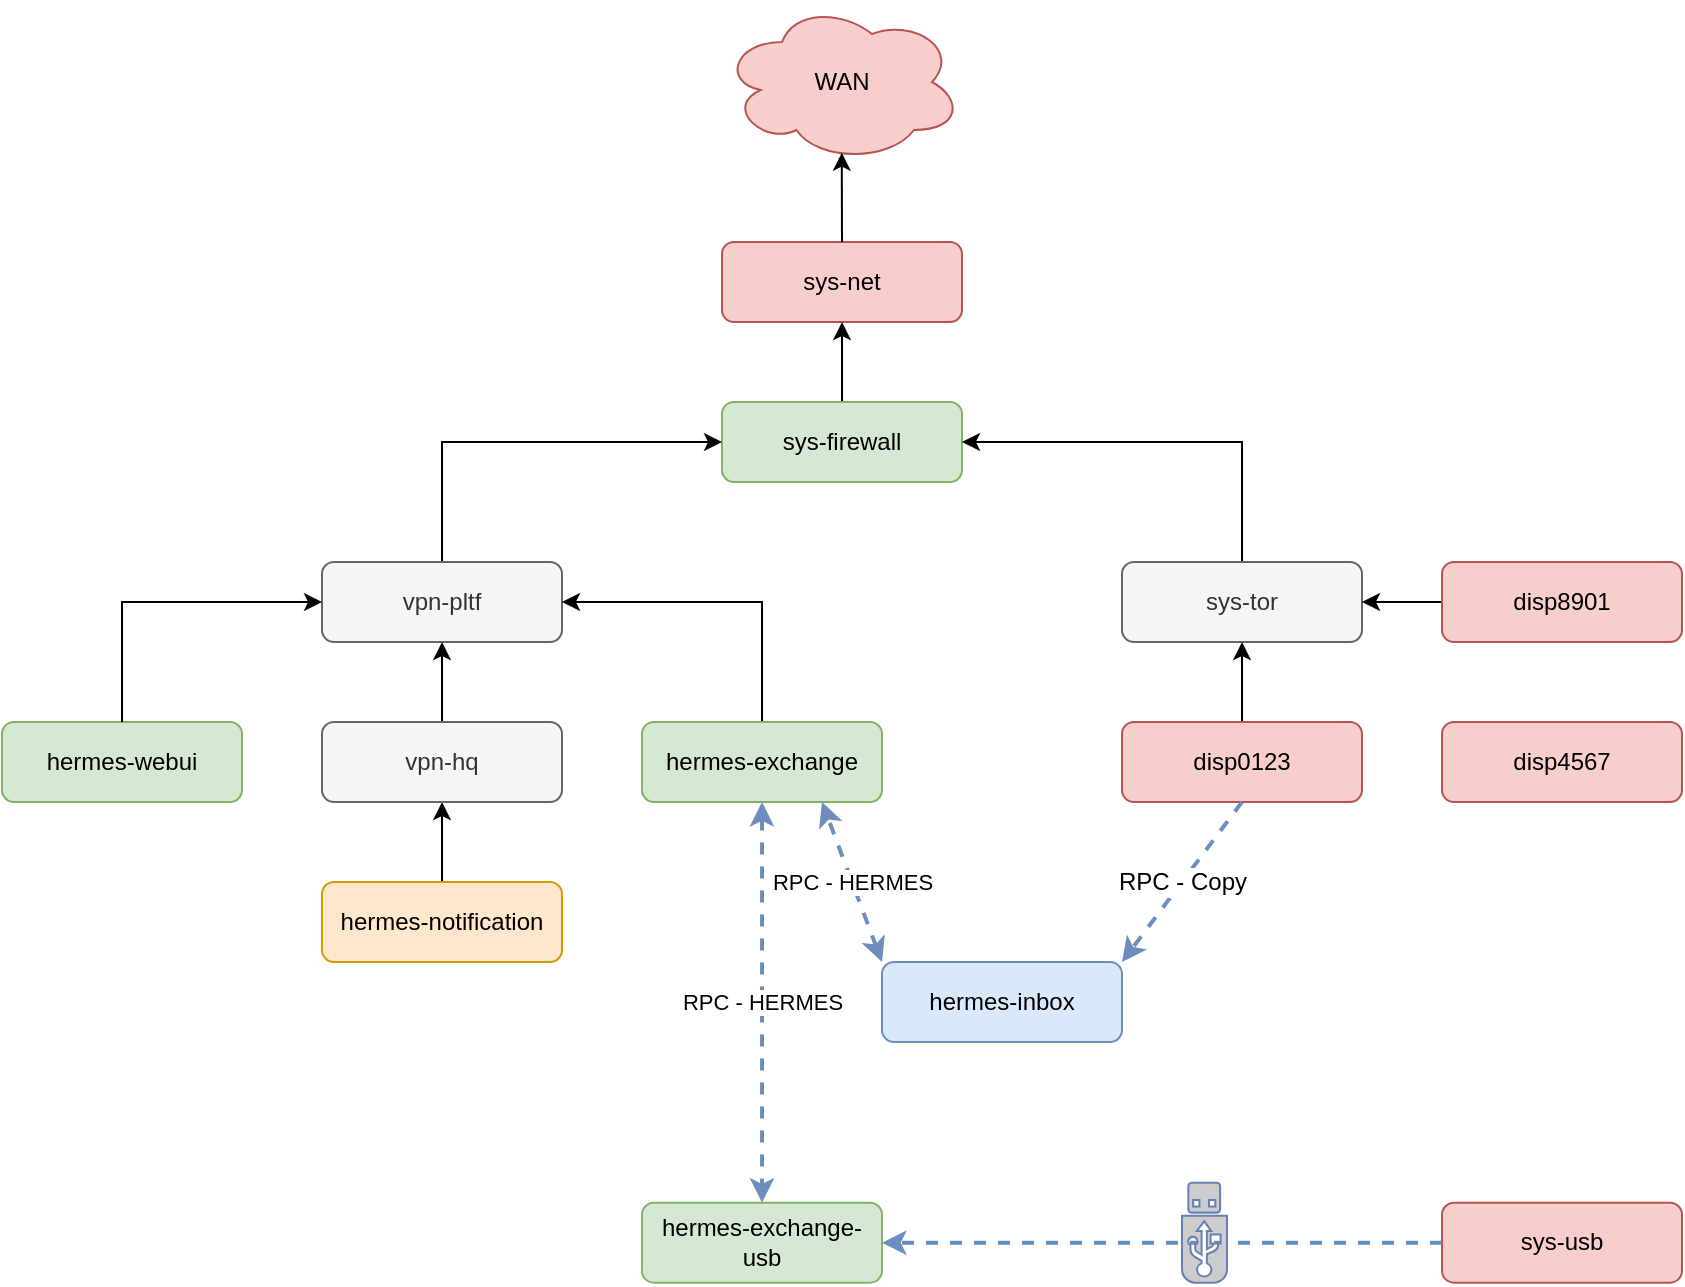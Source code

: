 <mxfile version="22.1.18" type="device">
  <diagram name="Page-1" id="rzfqNEz1y1nhqNOdd01H">
    <mxGraphModel dx="1025" dy="893" grid="1" gridSize="10" guides="1" tooltips="1" connect="1" arrows="1" fold="1" page="1" pageScale="1" pageWidth="850" pageHeight="1100" math="0" shadow="0">
      <root>
        <mxCell id="0" />
        <mxCell id="1" parent="0" />
        <mxCell id="dy2X4eCza_hxjk_AujWN-1" value="sys-net" style="rounded=1;whiteSpace=wrap;html=1;fillColor=#f8cecc;strokeColor=#b85450;" parent="1" vertex="1">
          <mxGeometry x="360" y="200" width="120" height="40" as="geometry" />
        </mxCell>
        <mxCell id="dy2X4eCza_hxjk_AujWN-18" style="edgeStyle=orthogonalEdgeStyle;rounded=0;orthogonalLoop=1;jettySize=auto;html=1;exitX=0.5;exitY=0;exitDx=0;exitDy=0;entryX=0.5;entryY=1;entryDx=0;entryDy=0;" parent="1" source="dy2X4eCza_hxjk_AujWN-3" target="dy2X4eCza_hxjk_AujWN-1" edge="1">
          <mxGeometry relative="1" as="geometry" />
        </mxCell>
        <mxCell id="dy2X4eCza_hxjk_AujWN-3" value="sys-firewall" style="rounded=1;whiteSpace=wrap;html=1;fillColor=#d5e8d4;strokeColor=#82b366;" parent="1" vertex="1">
          <mxGeometry x="360" y="280" width="120" height="40" as="geometry" />
        </mxCell>
        <mxCell id="dy2X4eCza_hxjk_AujWN-16" style="edgeStyle=orthogonalEdgeStyle;rounded=0;orthogonalLoop=1;jettySize=auto;html=1;exitX=0.5;exitY=0;exitDx=0;exitDy=0;entryX=1;entryY=0.5;entryDx=0;entryDy=0;" parent="1" source="dy2X4eCza_hxjk_AujWN-5" target="dy2X4eCza_hxjk_AujWN-3" edge="1">
          <mxGeometry relative="1" as="geometry" />
        </mxCell>
        <mxCell id="dy2X4eCza_hxjk_AujWN-5" value="sys-tor" style="rounded=1;whiteSpace=wrap;html=1;fillColor=#f5f5f5;fontColor=#333333;strokeColor=#666666;" parent="1" vertex="1">
          <mxGeometry x="560" y="360" width="120" height="40" as="geometry" />
        </mxCell>
        <mxCell id="dy2X4eCza_hxjk_AujWN-17" style="edgeStyle=orthogonalEdgeStyle;rounded=0;orthogonalLoop=1;jettySize=auto;html=1;exitX=0.5;exitY=0;exitDx=0;exitDy=0;entryX=0;entryY=0.5;entryDx=0;entryDy=0;" parent="1" source="dy2X4eCza_hxjk_AujWN-6" target="dy2X4eCza_hxjk_AujWN-3" edge="1">
          <mxGeometry relative="1" as="geometry" />
        </mxCell>
        <mxCell id="dy2X4eCza_hxjk_AujWN-6" value="vpn-pltf" style="rounded=1;whiteSpace=wrap;html=1;fillColor=#f5f5f5;fontColor=#333333;strokeColor=#666666;" parent="1" vertex="1">
          <mxGeometry x="160" y="360" width="120" height="40" as="geometry" />
        </mxCell>
        <mxCell id="dy2X4eCza_hxjk_AujWN-7" value="hermes-webui" style="rounded=1;whiteSpace=wrap;html=1;fillColor=#d5e8d4;strokeColor=#82b366;" parent="1" vertex="1">
          <mxGeometry y="440" width="120" height="40" as="geometry" />
        </mxCell>
        <mxCell id="dy2X4eCza_hxjk_AujWN-27" style="edgeStyle=orthogonalEdgeStyle;rounded=0;orthogonalLoop=1;jettySize=auto;html=1;exitX=0.5;exitY=0;exitDx=0;exitDy=0;entryX=1;entryY=0.5;entryDx=0;entryDy=0;" parent="1" source="dy2X4eCza_hxjk_AujWN-8" target="dy2X4eCza_hxjk_AujWN-6" edge="1">
          <mxGeometry relative="1" as="geometry" />
        </mxCell>
        <mxCell id="dy2X4eCza_hxjk_AujWN-8" value="hermes-exchange" style="rounded=1;whiteSpace=wrap;html=1;fillColor=#d5e8d4;strokeColor=#82b366;" parent="1" vertex="1">
          <mxGeometry x="320" y="440" width="120" height="40" as="geometry" />
        </mxCell>
        <mxCell id="dy2X4eCza_hxjk_AujWN-9" value="hermes-inbox" style="rounded=1;whiteSpace=wrap;html=1;fillColor=#dae8fc;strokeColor=#6c8ebf;" parent="1" vertex="1">
          <mxGeometry x="440" y="560" width="120" height="40" as="geometry" />
        </mxCell>
        <mxCell id="dy2X4eCza_hxjk_AujWN-11" value="hermes-exchange-usb" style="rounded=1;whiteSpace=wrap;html=1;fillColor=#d5e8d4;strokeColor=#82b366;" parent="1" vertex="1">
          <mxGeometry x="320" y="680.34" width="120" height="40" as="geometry" />
        </mxCell>
        <mxCell id="bXJqbScpxGk7BUfd9zr0-8" style="edgeStyle=orthogonalEdgeStyle;rounded=0;orthogonalLoop=1;jettySize=auto;html=1;exitX=0.5;exitY=0;exitDx=0;exitDy=0;entryX=0.5;entryY=1;entryDx=0;entryDy=0;" parent="1" source="dy2X4eCza_hxjk_AujWN-12" target="dy2X4eCza_hxjk_AujWN-5" edge="1">
          <mxGeometry relative="1" as="geometry" />
        </mxCell>
        <mxCell id="dy2X4eCza_hxjk_AujWN-12" value="disp0123" style="rounded=1;whiteSpace=wrap;html=1;fillColor=#f8cecc;strokeColor=#b85450;" parent="1" vertex="1">
          <mxGeometry x="560" y="440" width="120" height="40" as="geometry" />
        </mxCell>
        <mxCell id="dy2X4eCza_hxjk_AujWN-19" value="WAN" style="ellipse;shape=cloud;whiteSpace=wrap;html=1;fillColor=#f8cecc;strokeColor=#b85450;" parent="1" vertex="1">
          <mxGeometry x="360" y="80" width="120" height="80" as="geometry" />
        </mxCell>
        <mxCell id="dy2X4eCza_hxjk_AujWN-23" value="" style="endArrow=classic;html=1;rounded=0;entryX=0.499;entryY=0.942;entryDx=0;entryDy=0;entryPerimeter=0;exitX=0.5;exitY=0;exitDx=0;exitDy=0;" parent="1" source="dy2X4eCza_hxjk_AujWN-1" target="dy2X4eCza_hxjk_AujWN-19" edge="1">
          <mxGeometry width="50" height="50" relative="1" as="geometry">
            <mxPoint x="420" y="210" as="sourcePoint" />
            <mxPoint x="470" y="160" as="targetPoint" />
          </mxGeometry>
        </mxCell>
        <mxCell id="dy2X4eCza_hxjk_AujWN-26" style="edgeStyle=orthogonalEdgeStyle;rounded=0;orthogonalLoop=1;jettySize=auto;html=1;exitX=0.5;exitY=0;exitDx=0;exitDy=0;entryX=0;entryY=0.5;entryDx=0;entryDy=0;" parent="1" source="dy2X4eCza_hxjk_AujWN-7" target="dy2X4eCza_hxjk_AujWN-6" edge="1">
          <mxGeometry relative="1" as="geometry">
            <mxPoint x="120" y="409.48" as="sourcePoint" />
            <mxPoint x="150" y="380" as="targetPoint" />
          </mxGeometry>
        </mxCell>
        <mxCell id="dy2X4eCza_hxjk_AujWN-33" value="" style="endArrow=classic;html=1;rounded=0;exitX=0;exitY=0;exitDx=0;exitDy=0;entryX=0.75;entryY=1;entryDx=0;entryDy=0;dashed=1;strokeWidth=2;fillColor=#dae8fc;strokeColor=#6c8ebf;startArrow=classic;startFill=1;" parent="1" source="dy2X4eCza_hxjk_AujWN-9" target="dy2X4eCza_hxjk_AujWN-8" edge="1">
          <mxGeometry relative="1" as="geometry">
            <mxPoint x="400" y="560" as="sourcePoint" />
            <mxPoint x="500" y="560" as="targetPoint" />
          </mxGeometry>
        </mxCell>
        <mxCell id="dy2X4eCza_hxjk_AujWN-34" value="RPC - HERMES" style="edgeLabel;resizable=0;html=1;align=center;verticalAlign=middle;" parent="dy2X4eCza_hxjk_AujWN-33" connectable="0" vertex="1">
          <mxGeometry relative="1" as="geometry" />
        </mxCell>
        <mxCell id="dy2X4eCza_hxjk_AujWN-35" value="" style="endArrow=classic;html=1;rounded=0;exitX=0.5;exitY=1;exitDx=0;exitDy=0;entryX=0.5;entryY=0;entryDx=0;entryDy=0;dashed=1;strokeWidth=2;fillColor=#dae8fc;strokeColor=#6c8ebf;startArrow=classic;startFill=1;" parent="1" source="dy2X4eCza_hxjk_AujWN-8" target="dy2X4eCza_hxjk_AujWN-11" edge="1">
          <mxGeometry relative="1" as="geometry">
            <mxPoint x="480" y="639.95" as="sourcePoint" />
            <mxPoint x="480" y="599.95" as="targetPoint" />
          </mxGeometry>
        </mxCell>
        <mxCell id="dy2X4eCza_hxjk_AujWN-36" value="RPC - HERMES" style="edgeLabel;resizable=0;html=1;align=center;verticalAlign=middle;" parent="dy2X4eCza_hxjk_AujWN-35" connectable="0" vertex="1">
          <mxGeometry relative="1" as="geometry" />
        </mxCell>
        <mxCell id="dy2X4eCza_hxjk_AujWN-37" value="" style="endArrow=classic;html=1;rounded=0;exitX=0.5;exitY=1;exitDx=0;exitDy=0;entryX=1;entryY=0;entryDx=0;entryDy=0;dashed=1;strokeWidth=2;fillColor=#dae8fc;strokeColor=#6c8ebf;" parent="1" source="dy2X4eCza_hxjk_AujWN-12" target="dy2X4eCza_hxjk_AujWN-9" edge="1">
          <mxGeometry relative="1" as="geometry">
            <mxPoint x="480" y="640" as="sourcePoint" />
            <mxPoint x="480" y="600" as="targetPoint" />
          </mxGeometry>
        </mxCell>
        <mxCell id="dy2X4eCza_hxjk_AujWN-38" value="RPC - Copy" style="edgeLabel;resizable=0;html=1;align=center;verticalAlign=middle;fontSize=12;" parent="dy2X4eCza_hxjk_AujWN-37" connectable="0" vertex="1">
          <mxGeometry relative="1" as="geometry" />
        </mxCell>
        <mxCell id="dy2X4eCza_hxjk_AujWN-42" value="sys-usb" style="rounded=1;whiteSpace=wrap;html=1;fillColor=#f8cecc;strokeColor=#b85450;" parent="1" vertex="1">
          <mxGeometry x="720" y="680.34" width="120" height="40" as="geometry" />
        </mxCell>
        <mxCell id="dy2X4eCza_hxjk_AujWN-49" value="" style="endArrow=classic;html=1;rounded=0;exitX=0;exitY=0.5;exitDx=0;exitDy=0;entryX=1;entryY=0.5;entryDx=0;entryDy=0;dashed=1;strokeWidth=2;fillColor=#dae8fc;strokeColor=#6c8ebf;" parent="1" source="dy2X4eCza_hxjk_AujWN-42" target="dy2X4eCza_hxjk_AujWN-11" edge="1">
          <mxGeometry relative="1" as="geometry">
            <mxPoint x="523.75" y="779.92" as="sourcePoint" />
            <mxPoint x="413.75" y="779.92" as="targetPoint" />
          </mxGeometry>
        </mxCell>
        <mxCell id="dy2X4eCza_hxjk_AujWN-48" value="" style="fontColor=#0066CC;verticalAlign=top;verticalLabelPosition=bottom;labelPosition=center;align=center;html=1;outlineConnect=0;fillColor=#CCCCCC;strokeColor=#6881B3;gradientColor=none;gradientDirection=north;strokeWidth=2;shape=mxgraph.networks.usb_stick;" parent="1" vertex="1">
          <mxGeometry x="590" y="670.34" width="22.5" height="50" as="geometry" />
        </mxCell>
        <mxCell id="bXJqbScpxGk7BUfd9zr0-1" value="disp4567" style="rounded=1;whiteSpace=wrap;html=1;fillColor=#f8cecc;strokeColor=#b85450;" parent="1" vertex="1">
          <mxGeometry x="720" y="440" width="120" height="40" as="geometry" />
        </mxCell>
        <mxCell id="bXJqbScpxGk7BUfd9zr0-12" style="edgeStyle=orthogonalEdgeStyle;rounded=0;orthogonalLoop=1;jettySize=auto;html=1;exitX=0;exitY=0.5;exitDx=0;exitDy=0;entryX=1;entryY=0.5;entryDx=0;entryDy=0;" parent="1" source="bXJqbScpxGk7BUfd9zr0-3" target="dy2X4eCza_hxjk_AujWN-5" edge="1">
          <mxGeometry relative="1" as="geometry" />
        </mxCell>
        <mxCell id="bXJqbScpxGk7BUfd9zr0-3" value="disp8901" style="rounded=1;whiteSpace=wrap;html=1;fillColor=#f8cecc;strokeColor=#b85450;" parent="1" vertex="1">
          <mxGeometry x="720" y="360" width="120" height="40" as="geometry" />
        </mxCell>
        <mxCell id="bXJqbScpxGk7BUfd9zr0-20" style="edgeStyle=orthogonalEdgeStyle;rounded=0;orthogonalLoop=1;jettySize=auto;html=1;exitX=0.5;exitY=0;exitDx=0;exitDy=0;entryX=0.5;entryY=1;entryDx=0;entryDy=0;" parent="1" source="bXJqbScpxGk7BUfd9zr0-17" target="bXJqbScpxGk7BUfd9zr0-18" edge="1">
          <mxGeometry relative="1" as="geometry" />
        </mxCell>
        <mxCell id="bXJqbScpxGk7BUfd9zr0-17" value="hermes-notification" style="rounded=1;whiteSpace=wrap;html=1;fillColor=#ffe6cc;strokeColor=#d79b00;" parent="1" vertex="1">
          <mxGeometry x="160" y="520" width="120" height="40" as="geometry" />
        </mxCell>
        <mxCell id="bXJqbScpxGk7BUfd9zr0-19" style="edgeStyle=orthogonalEdgeStyle;rounded=0;orthogonalLoop=1;jettySize=auto;html=1;exitX=0.5;exitY=0;exitDx=0;exitDy=0;entryX=0.5;entryY=1;entryDx=0;entryDy=0;" parent="1" source="bXJqbScpxGk7BUfd9zr0-18" target="dy2X4eCza_hxjk_AujWN-6" edge="1">
          <mxGeometry relative="1" as="geometry" />
        </mxCell>
        <mxCell id="bXJqbScpxGk7BUfd9zr0-18" value="vpn-hq" style="rounded=1;whiteSpace=wrap;html=1;fillColor=#f5f5f5;fontColor=#333333;strokeColor=#666666;" parent="1" vertex="1">
          <mxGeometry x="160" y="440" width="120" height="40" as="geometry" />
        </mxCell>
      </root>
    </mxGraphModel>
  </diagram>
</mxfile>

